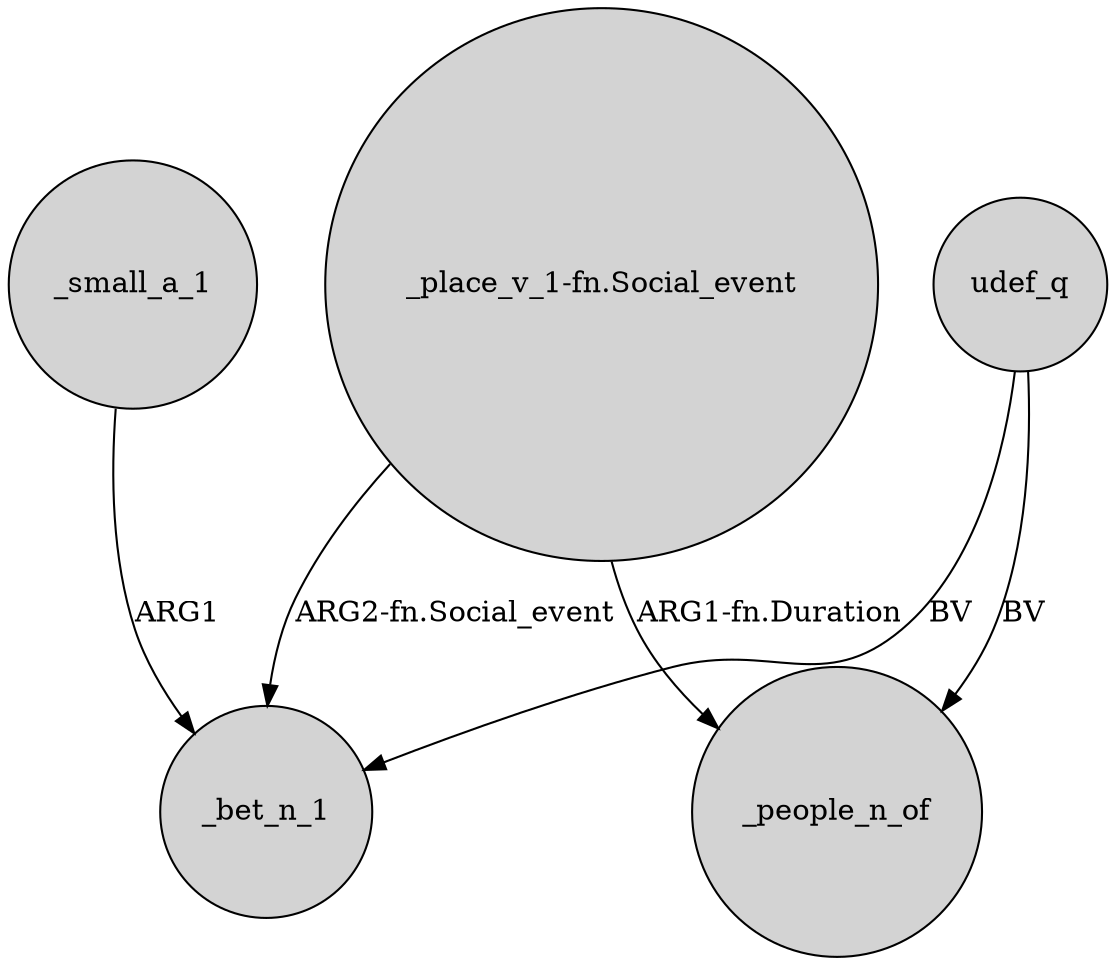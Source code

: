 digraph {
	node [shape=circle style=filled]
	udef_q -> _people_n_of [label=BV]
	"_place_v_1-fn.Social_event" -> _bet_n_1 [label="ARG2-fn.Social_event"]
	udef_q -> _bet_n_1 [label=BV]
	"_place_v_1-fn.Social_event" -> _people_n_of [label="ARG1-fn.Duration"]
	_small_a_1 -> _bet_n_1 [label=ARG1]
}
